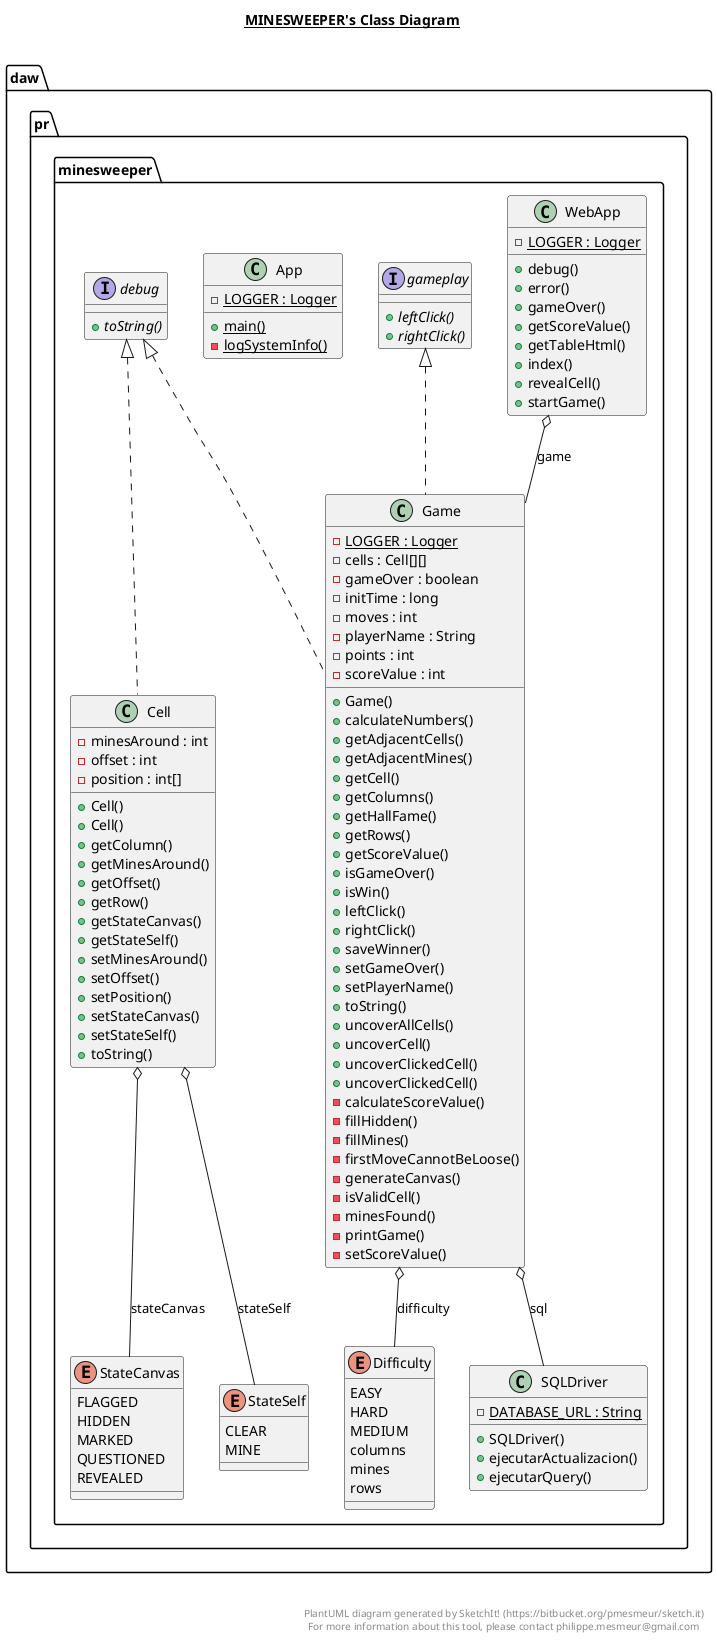 @startuml

title __MINESWEEPER's Class Diagram__\n

  namespace daw.pr.minesweeper {
    class daw.pr.minesweeper.App {
        {static} - LOGGER : Logger
        {static} + main()
        {static} - logSystemInfo()
    }
  }
  

  namespace daw.pr.minesweeper {
    class daw.pr.minesweeper.Cell {
        - minesAround : int
        - offset : int
        - position : int[]
        + Cell()
        + Cell()
        + getColumn()
        + getMinesAround()
        + getOffset()
        + getRow()
        + getStateCanvas()
        + getStateSelf()
        + setMinesAround()
        + setOffset()
        + setPosition()
        + setStateCanvas()
        + setStateSelf()
        + toString()
    }
  }
  

  namespace daw.pr.minesweeper {
    enum Difficulty {
      EASY
      HARD
      MEDIUM
      columns
      mines
      rows
    }
  }
  

  namespace daw.pr.minesweeper {
    class daw.pr.minesweeper.Game {
        {static} - LOGGER : Logger
        - cells : Cell[][]
        - gameOver : boolean
        - initTime : long
        - moves : int
        - playerName : String
        - points : int
        - scoreValue : int
        + Game()
        + calculateNumbers()
        + getAdjacentCells()
        + getAdjacentMines()
        + getCell()
        + getColumns()
        + getHallFame()
        + getRows()
        + getScoreValue()
        + isGameOver()
        + isWin()
        + leftClick()
        + rightClick()
        + saveWinner()
        + setGameOver()
        + setPlayerName()
        + toString()
        + uncoverAllCells()
        + uncoverCell()
        + uncoverClickedCell()
        + uncoverClickedCell()
        - calculateScoreValue()
        - fillHidden()
        - fillMines()
        - firstMoveCannotBeLoose()
        - generateCanvas()
        - isValidCell()
        - minesFound()
        - printGame()
        - setScoreValue()
    }
  }
  

  namespace daw.pr.minesweeper {
    class daw.pr.minesweeper.SQLDriver {
        {static} - DATABASE_URL : String
        + SQLDriver()
        + ejecutarActualizacion()
        + ejecutarQuery()
    }
  }
  

  namespace daw.pr.minesweeper {
    enum StateCanvas {
      FLAGGED
      HIDDEN
      MARKED
      QUESTIONED
      REVEALED
    }
  }
  

  namespace daw.pr.minesweeper {
    enum StateSelf {
      CLEAR
      MINE
    }
  }
  

  namespace daw.pr.minesweeper {
    class daw.pr.minesweeper.WebApp {
        {static} - LOGGER : Logger
        + debug()
        + error()
        + gameOver()
        + getScoreValue()
        + getTableHtml()
        + index()
        + revealCell()
        + startGame()
    }
  }
  

  namespace daw.pr.minesweeper {
    interface daw.pr.minesweeper.debug {
        {abstract} + toString()
    }
  }
  

  namespace daw.pr.minesweeper {
    interface daw.pr.minesweeper.gameplay {
        {abstract} + leftClick()
        {abstract} + rightClick()
    }
  }
  

  daw.pr.minesweeper.Cell .up.|> daw.pr.minesweeper.debug
  daw.pr.minesweeper.Cell o-- daw.pr.minesweeper.StateCanvas : stateCanvas
  daw.pr.minesweeper.Cell o-- daw.pr.minesweeper.StateSelf : stateSelf
  daw.pr.minesweeper.Game .up.|> daw.pr.minesweeper.debug
  daw.pr.minesweeper.Game .up.|> daw.pr.minesweeper.gameplay
  daw.pr.minesweeper.Game o-- daw.pr.minesweeper.Difficulty : difficulty
  daw.pr.minesweeper.Game o-- daw.pr.minesweeper.SQLDriver : sql
  daw.pr.minesweeper.WebApp o-- daw.pr.minesweeper.Game : game


right footer


PlantUML diagram generated by SketchIt! (https://bitbucket.org/pmesmeur/sketch.it)
For more information about this tool, please contact philippe.mesmeur@gmail.com
endfooter

@enduml
